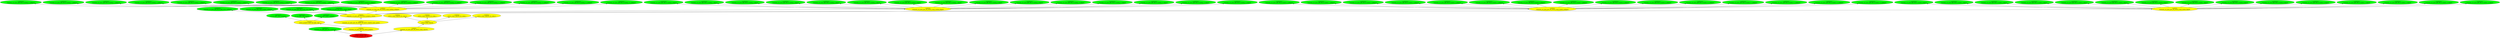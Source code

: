digraph {
rankdir="BT"
ss_tail_light_24px_unflipped [fillcolor=green style="filled" label="<spriteset>\nss_tail_light_24px_unflipped"]
ss_tail_light_24px_flipped [fillcolor=green style="filled" label="<spriteset>\nss_tail_light_24px_flipped"]
ss_tail_light_empty_unflipped [fillcolor=green style="filled" label="<spriteset>\nss_tail_light_empty_unflipped"]
switch_graphics_layer_tail_light_24px [fillcolor=yellow style="filled" label="<switch>\nswitch_graphics_layer_tail_light_24px"]
switch_cargo_capacity_by_cargo_0 [fillcolor=yellow style="filled" label="<switch>\nswitch_cargo_capacity_by_cargo_0"]
switch_cargo_capacity_by_cargo_1 [fillcolor=yellow style="filled" label="<switch>\nswitch_cargo_capacity_by_cargo_1"]
switch_cargo_capacity_by_cargo_2 [fillcolor=yellow style="filled" label="<switch>\nswitch_cargo_capacity_by_cargo_2"]
switch_cargo_capacity_by_cargo_3 [fillcolor=yellow style="filled" label="<switch>\nswitch_cargo_capacity_by_cargo_3"]
switch_cargo_capacity [fillcolor=yellow style="filled" label="<switch>\nswitch_cargo_capacity"]
tarpaulin_car_pony_gen_5B_ss_has_cover_unflipped [fillcolor=green style="filled" label="<spriteset>\ntarpaulin_car_pony_gen_5B_ss_has_cover_unflipped"]
tarpaulin_car_pony_gen_5B_ss_empty_unflipped [fillcolor=green style="filled" label="<spriteset>\ntarpaulin_car_pony_gen_5B_ss_empty_unflipped"]
tarpaulin_car_pony_gen_5B_ss_loading_0_unflipped [fillcolor=green style="filled" label="<spriteset>\ntarpaulin_car_pony_gen_5B_ss_loading_0_unflipped"]
tarpaulin_car_pony_gen_5B_ss_loaded_0_unflipped [fillcolor=green style="filled" label="<spriteset>\ntarpaulin_car_pony_gen_5B_ss_loaded_0_unflipped"]
tarpaulin_car_pony_gen_5B_ss_loading_1_unflipped [fillcolor=green style="filled" label="<spriteset>\ntarpaulin_car_pony_gen_5B_ss_loading_1_unflipped"]
tarpaulin_car_pony_gen_5B_ss_loaded_1_unflipped [fillcolor=green style="filled" label="<spriteset>\ntarpaulin_car_pony_gen_5B_ss_loaded_1_unflipped"]
tarpaulin_car_pony_gen_5B_ss_loading_2_unflipped [fillcolor=green style="filled" label="<spriteset>\ntarpaulin_car_pony_gen_5B_ss_loading_2_unflipped"]
tarpaulin_car_pony_gen_5B_ss_loaded_2_unflipped [fillcolor=green style="filled" label="<spriteset>\ntarpaulin_car_pony_gen_5B_ss_loaded_2_unflipped"]
tarpaulin_car_pony_gen_5B_ss_loading_3_unflipped [fillcolor=green style="filled" label="<spriteset>\ntarpaulin_car_pony_gen_5B_ss_loading_3_unflipped"]
tarpaulin_car_pony_gen_5B_ss_loaded_3_unflipped [fillcolor=green style="filled" label="<spriteset>\ntarpaulin_car_pony_gen_5B_ss_loaded_3_unflipped"]
tarpaulin_car_pony_gen_5B_ss_loading_4_unflipped [fillcolor=green style="filled" label="<spriteset>\ntarpaulin_car_pony_gen_5B_ss_loading_4_unflipped"]
tarpaulin_car_pony_gen_5B_ss_loaded_4_unflipped [fillcolor=green style="filled" label="<spriteset>\ntarpaulin_car_pony_gen_5B_ss_loaded_4_unflipped"]
tarpaulin_car_pony_gen_5B_ss_loading_5_unflipped [fillcolor=green style="filled" label="<spriteset>\ntarpaulin_car_pony_gen_5B_ss_loading_5_unflipped"]
tarpaulin_car_pony_gen_5B_ss_loaded_5_unflipped [fillcolor=green style="filled" label="<spriteset>\ntarpaulin_car_pony_gen_5B_ss_loaded_5_unflipped"]
tarpaulin_car_pony_gen_5B_ss_loading_6_unflipped [fillcolor=green style="filled" label="<spriteset>\ntarpaulin_car_pony_gen_5B_ss_loading_6_unflipped"]
tarpaulin_car_pony_gen_5B_ss_loaded_6_unflipped [fillcolor=green style="filled" label="<spriteset>\ntarpaulin_car_pony_gen_5B_ss_loaded_6_unflipped"]
tarpaulin_car_pony_gen_5B_ss_loading_7_unflipped [fillcolor=green style="filled" label="<spriteset>\ntarpaulin_car_pony_gen_5B_ss_loading_7_unflipped"]
tarpaulin_car_pony_gen_5B_ss_loaded_7_unflipped [fillcolor=green style="filled" label="<spriteset>\ntarpaulin_car_pony_gen_5B_ss_loaded_7_unflipped"]
tarpaulin_car_pony_gen_5B_ss_loading_8_unflipped [fillcolor=green style="filled" label="<spriteset>\ntarpaulin_car_pony_gen_5B_ss_loading_8_unflipped"]
tarpaulin_car_pony_gen_5B_ss_loaded_8_unflipped [fillcolor=green style="filled" label="<spriteset>\ntarpaulin_car_pony_gen_5B_ss_loaded_8_unflipped"]
tarpaulin_car_pony_gen_5B_ss_loading_9_unflipped [fillcolor=green style="filled" label="<spriteset>\ntarpaulin_car_pony_gen_5B_ss_loading_9_unflipped"]
tarpaulin_car_pony_gen_5B_ss_loaded_9_unflipped [fillcolor=green style="filled" label="<spriteset>\ntarpaulin_car_pony_gen_5B_ss_loaded_9_unflipped"]
tarpaulin_car_pony_gen_5B_ss_loading_10_unflipped [fillcolor=green style="filled" label="<spriteset>\ntarpaulin_car_pony_gen_5B_ss_loading_10_unflipped"]
tarpaulin_car_pony_gen_5B_ss_loaded_10_unflipped [fillcolor=green style="filled" label="<spriteset>\ntarpaulin_car_pony_gen_5B_ss_loaded_10_unflipped"]
tarpaulin_car_pony_gen_5B_ss_loading_11_unflipped [fillcolor=green style="filled" label="<spriteset>\ntarpaulin_car_pony_gen_5B_ss_loading_11_unflipped"]
tarpaulin_car_pony_gen_5B_ss_loaded_11_unflipped [fillcolor=green style="filled" label="<spriteset>\ntarpaulin_car_pony_gen_5B_ss_loaded_11_unflipped"]
tarpaulin_car_pony_gen_5B_ss_loading_12_unflipped [fillcolor=green style="filled" label="<spriteset>\ntarpaulin_car_pony_gen_5B_ss_loading_12_unflipped"]
tarpaulin_car_pony_gen_5B_ss_loaded_12_unflipped [fillcolor=green style="filled" label="<spriteset>\ntarpaulin_car_pony_gen_5B_ss_loaded_12_unflipped"]
tarpaulin_car_pony_gen_5B_ss_loading_13_unflipped [fillcolor=green style="filled" label="<spriteset>\ntarpaulin_car_pony_gen_5B_ss_loading_13_unflipped"]
tarpaulin_car_pony_gen_5B_ss_loaded_13_unflipped [fillcolor=green style="filled" label="<spriteset>\ntarpaulin_car_pony_gen_5B_ss_loaded_13_unflipped"]
tarpaulin_car_pony_gen_5B_ss_loading_14_unflipped [fillcolor=green style="filled" label="<spriteset>\ntarpaulin_car_pony_gen_5B_ss_loading_14_unflipped"]
tarpaulin_car_pony_gen_5B_ss_loaded_14_unflipped [fillcolor=green style="filled" label="<spriteset>\ntarpaulin_car_pony_gen_5B_ss_loaded_14_unflipped"]
tarpaulin_car_pony_gen_5B_ss_has_cover_flipped [fillcolor=green style="filled" label="<spriteset>\ntarpaulin_car_pony_gen_5B_ss_has_cover_flipped"]
tarpaulin_car_pony_gen_5B_ss_empty_flipped [fillcolor=green style="filled" label="<spriteset>\ntarpaulin_car_pony_gen_5B_ss_empty_flipped"]
tarpaulin_car_pony_gen_5B_ss_loading_0_flipped [fillcolor=green style="filled" label="<spriteset>\ntarpaulin_car_pony_gen_5B_ss_loading_0_flipped"]
tarpaulin_car_pony_gen_5B_ss_loaded_0_flipped [fillcolor=green style="filled" label="<spriteset>\ntarpaulin_car_pony_gen_5B_ss_loaded_0_flipped"]
tarpaulin_car_pony_gen_5B_ss_loading_1_flipped [fillcolor=green style="filled" label="<spriteset>\ntarpaulin_car_pony_gen_5B_ss_loading_1_flipped"]
tarpaulin_car_pony_gen_5B_ss_loaded_1_flipped [fillcolor=green style="filled" label="<spriteset>\ntarpaulin_car_pony_gen_5B_ss_loaded_1_flipped"]
tarpaulin_car_pony_gen_5B_ss_loading_2_flipped [fillcolor=green style="filled" label="<spriteset>\ntarpaulin_car_pony_gen_5B_ss_loading_2_flipped"]
tarpaulin_car_pony_gen_5B_ss_loaded_2_flipped [fillcolor=green style="filled" label="<spriteset>\ntarpaulin_car_pony_gen_5B_ss_loaded_2_flipped"]
tarpaulin_car_pony_gen_5B_ss_loading_3_flipped [fillcolor=green style="filled" label="<spriteset>\ntarpaulin_car_pony_gen_5B_ss_loading_3_flipped"]
tarpaulin_car_pony_gen_5B_ss_loaded_3_flipped [fillcolor=green style="filled" label="<spriteset>\ntarpaulin_car_pony_gen_5B_ss_loaded_3_flipped"]
tarpaulin_car_pony_gen_5B_ss_loading_4_flipped [fillcolor=green style="filled" label="<spriteset>\ntarpaulin_car_pony_gen_5B_ss_loading_4_flipped"]
tarpaulin_car_pony_gen_5B_ss_loaded_4_flipped [fillcolor=green style="filled" label="<spriteset>\ntarpaulin_car_pony_gen_5B_ss_loaded_4_flipped"]
tarpaulin_car_pony_gen_5B_ss_loading_5_flipped [fillcolor=green style="filled" label="<spriteset>\ntarpaulin_car_pony_gen_5B_ss_loading_5_flipped"]
tarpaulin_car_pony_gen_5B_ss_loaded_5_flipped [fillcolor=green style="filled" label="<spriteset>\ntarpaulin_car_pony_gen_5B_ss_loaded_5_flipped"]
tarpaulin_car_pony_gen_5B_ss_loading_6_flipped [fillcolor=green style="filled" label="<spriteset>\ntarpaulin_car_pony_gen_5B_ss_loading_6_flipped"]
tarpaulin_car_pony_gen_5B_ss_loaded_6_flipped [fillcolor=green style="filled" label="<spriteset>\ntarpaulin_car_pony_gen_5B_ss_loaded_6_flipped"]
tarpaulin_car_pony_gen_5B_ss_loading_7_flipped [fillcolor=green style="filled" label="<spriteset>\ntarpaulin_car_pony_gen_5B_ss_loading_7_flipped"]
tarpaulin_car_pony_gen_5B_ss_loaded_7_flipped [fillcolor=green style="filled" label="<spriteset>\ntarpaulin_car_pony_gen_5B_ss_loaded_7_flipped"]
tarpaulin_car_pony_gen_5B_ss_loading_8_flipped [fillcolor=green style="filled" label="<spriteset>\ntarpaulin_car_pony_gen_5B_ss_loading_8_flipped"]
tarpaulin_car_pony_gen_5B_ss_loaded_8_flipped [fillcolor=green style="filled" label="<spriteset>\ntarpaulin_car_pony_gen_5B_ss_loaded_8_flipped"]
tarpaulin_car_pony_gen_5B_ss_loading_9_flipped [fillcolor=green style="filled" label="<spriteset>\ntarpaulin_car_pony_gen_5B_ss_loading_9_flipped"]
tarpaulin_car_pony_gen_5B_ss_loaded_9_flipped [fillcolor=green style="filled" label="<spriteset>\ntarpaulin_car_pony_gen_5B_ss_loaded_9_flipped"]
tarpaulin_car_pony_gen_5B_ss_loading_10_flipped [fillcolor=green style="filled" label="<spriteset>\ntarpaulin_car_pony_gen_5B_ss_loading_10_flipped"]
tarpaulin_car_pony_gen_5B_ss_loaded_10_flipped [fillcolor=green style="filled" label="<spriteset>\ntarpaulin_car_pony_gen_5B_ss_loaded_10_flipped"]
tarpaulin_car_pony_gen_5B_ss_loading_11_flipped [fillcolor=green style="filled" label="<spriteset>\ntarpaulin_car_pony_gen_5B_ss_loading_11_flipped"]
tarpaulin_car_pony_gen_5B_ss_loaded_11_flipped [fillcolor=green style="filled" label="<spriteset>\ntarpaulin_car_pony_gen_5B_ss_loaded_11_flipped"]
tarpaulin_car_pony_gen_5B_ss_loading_12_flipped [fillcolor=green style="filled" label="<spriteset>\ntarpaulin_car_pony_gen_5B_ss_loading_12_flipped"]
tarpaulin_car_pony_gen_5B_ss_loaded_12_flipped [fillcolor=green style="filled" label="<spriteset>\ntarpaulin_car_pony_gen_5B_ss_loaded_12_flipped"]
tarpaulin_car_pony_gen_5B_ss_loading_13_flipped [fillcolor=green style="filled" label="<spriteset>\ntarpaulin_car_pony_gen_5B_ss_loading_13_flipped"]
tarpaulin_car_pony_gen_5B_ss_loaded_13_flipped [fillcolor=green style="filled" label="<spriteset>\ntarpaulin_car_pony_gen_5B_ss_loaded_13_flipped"]
tarpaulin_car_pony_gen_5B_ss_loading_14_flipped [fillcolor=green style="filled" label="<spriteset>\ntarpaulin_car_pony_gen_5B_ss_loading_14_flipped"]
tarpaulin_car_pony_gen_5B_ss_loaded_14_flipped [fillcolor=green style="filled" label="<spriteset>\ntarpaulin_car_pony_gen_5B_ss_loaded_14_flipped"]
tarpaulin_car_pony_gen_5B_switch_cargo_loading_unflipped [fillcolor=yellow style="filled" label="<switch>\ntarpaulin_car_pony_gen_5B_switch_cargo_loading_unflipped"]
tarpaulin_car_pony_gen_5B_switch_cargo_loading_flipped [fillcolor=yellow style="filled" label="<switch>\ntarpaulin_car_pony_gen_5B_switch_cargo_loading_flipped"]
tarpaulin_car_pony_gen_5B_switch_cargo_loaded_unflipped [fillcolor=yellow style="filled" label="<switch>\ntarpaulin_car_pony_gen_5B_switch_cargo_loaded_unflipped"]
tarpaulin_car_pony_gen_5B_switch_cargo_loaded_flipped [fillcolor=yellow style="filled" label="<switch>\ntarpaulin_car_pony_gen_5B_switch_cargo_loaded_flipped"]
tarpaulin_car_pony_gen_5B_switch_graphics_vehicle [fillcolor=yellow style="filled" label="<switch>\ntarpaulin_car_pony_gen_5B_switch_graphics_vehicle"]
tarpaulin_car_pony_gen_5B_ss_purchase [fillcolor=green style="filled" label="<spriteset>\ntarpaulin_car_pony_gen_5B_ss_purchase"]
tarpaulin_car_pony_gen_5B_switch_set_layers_register_more_sprites [fillcolor=yellow style="filled" label="<switch>\ntarpaulin_car_pony_gen_5B_switch_set_layers_register_more_sprites"]
tarpaulin_car_pony_gen_5B_switch_graphics [fillcolor=yellow style="filled" label="<switch>\ntarpaulin_car_pony_gen_5B_switch_graphics"]
tarpaulin_car_pony_gen_5B_switch_cargo_capacity [fillcolor=yellow style="filled" label="<switch>\ntarpaulin_car_pony_gen_5B_switch_cargo_capacity"]
tarpaulin_car_pony_gen_5B [fillcolor=red style="filled" label="<FEAT_TRAINS 340>\ntarpaulin_car_pony_gen_5B"]
tarpaulin_car_pony_gen_5B_switch_graphics_vehicle->tarpaulin_car_pony_gen_5B_ss_has_cover_flipped
tarpaulin_car_pony_gen_5B_switch_cargo_loaded_flipped->tarpaulin_car_pony_gen_5B_ss_loaded_12_flipped
tarpaulin_car_pony_gen_5B_switch_graphics_vehicle->tarpaulin_car_pony_gen_5B_ss_empty_flipped
tarpaulin_car_pony_gen_5B_switch_graphics_vehicle->tarpaulin_car_pony_gen_5B_ss_empty_unflipped
tarpaulin_car_pony_gen_5B_switch_cargo_loading_flipped->tarpaulin_car_pony_gen_5B_ss_loading_3_flipped
tarpaulin_car_pony_gen_5B_switch_cargo_loading_flipped->tarpaulin_car_pony_gen_5B_ss_loading_5_flipped
tarpaulin_car_pony_gen_5B_switch_cargo_loading_unflipped->tarpaulin_car_pony_gen_5B_ss_loading_2_unflipped
tarpaulin_car_pony_gen_5B_switch_cargo_loading_flipped->tarpaulin_car_pony_gen_5B_ss_loading_4_flipped
tarpaulin_car_pony_gen_5B_switch_cargo_loading_flipped->tarpaulin_car_pony_gen_5B_ss_loading_13_flipped
tarpaulin_car_pony_gen_5B_switch_cargo_loading_unflipped->tarpaulin_car_pony_gen_5B_ss_loading_14_unflipped
switch_graphics_layer_tail_light_24px->ss_tail_light_empty_unflipped
tarpaulin_car_pony_gen_5B_switch_cargo_loading_unflipped->tarpaulin_car_pony_gen_5B_ss_loading_9_unflipped
tarpaulin_car_pony_gen_5B_switch_cargo_loading_unflipped->tarpaulin_car_pony_gen_5B_ss_loading_13_unflipped
tarpaulin_car_pony_gen_5B_switch_graphics_vehicle->tarpaulin_car_pony_gen_5B_switch_cargo_loading_flipped
tarpaulin_car_pony_gen_5B_switch_cargo_loading_unflipped->tarpaulin_car_pony_gen_5B_ss_loading_11_unflipped
tarpaulin_car_pony_gen_5B->tarpaulin_car_pony_gen_5B_switch_cargo_capacity
tarpaulin_car_pony_gen_5B_switch_cargo_loaded_flipped->tarpaulin_car_pony_gen_5B_ss_loaded_5_flipped
tarpaulin_car_pony_gen_5B_switch_cargo_loading_unflipped->tarpaulin_car_pony_gen_5B_ss_loading_10_unflipped
tarpaulin_car_pony_gen_5B_switch_cargo_loading_flipped->tarpaulin_car_pony_gen_5B_ss_loading_10_flipped
tarpaulin_car_pony_gen_5B_switch_cargo_loading_unflipped->tarpaulin_car_pony_gen_5B_ss_loading_4_unflipped
tarpaulin_car_pony_gen_5B_switch_cargo_loaded_unflipped->tarpaulin_car_pony_gen_5B_ss_loaded_1_unflipped
tarpaulin_car_pony_gen_5B_switch_set_layers_register_more_sprites->tarpaulin_car_pony_gen_5B_switch_graphics_vehicle
tarpaulin_car_pony_gen_5B->tarpaulin_car_pony_gen_5B_ss_purchase
tarpaulin_car_pony_gen_5B_switch_cargo_loaded_unflipped->tarpaulin_car_pony_gen_5B_ss_loaded_4_unflipped
tarpaulin_car_pony_gen_5B_switch_cargo_loaded_unflipped->tarpaulin_car_pony_gen_5B_ss_loaded_3_unflipped
tarpaulin_car_pony_gen_5B_switch_graphics->switch_graphics_layer_tail_light_24px
switch_cargo_capacity->switch_cargo_capacity_by_cargo_1
tarpaulin_car_pony_gen_5B_switch_cargo_loaded_unflipped->tarpaulin_car_pony_gen_5B_ss_loaded_9_unflipped
tarpaulin_car_pony_gen_5B_switch_cargo_loading_flipped->tarpaulin_car_pony_gen_5B_ss_loading_14_flipped
tarpaulin_car_pony_gen_5B_switch_cargo_loaded_flipped->tarpaulin_car_pony_gen_5B_ss_loaded_13_flipped
tarpaulin_car_pony_gen_5B_switch_cargo_loading_flipped->tarpaulin_car_pony_gen_5B_ss_loading_9_flipped
tarpaulin_car_pony_gen_5B_switch_cargo_loading_flipped->tarpaulin_car_pony_gen_5B_ss_loading_11_flipped
switch_graphics_layer_tail_light_24px->ss_tail_light_24px_unflipped
tarpaulin_car_pony_gen_5B_switch_cargo_loading_unflipped->tarpaulin_car_pony_gen_5B_ss_loading_3_unflipped
tarpaulin_car_pony_gen_5B_switch_cargo_loading_unflipped->tarpaulin_car_pony_gen_5B_ss_loading_1_unflipped
tarpaulin_car_pony_gen_5B_switch_cargo_loaded_unflipped->tarpaulin_car_pony_gen_5B_ss_loaded_2_unflipped
tarpaulin_car_pony_gen_5B_switch_graphics_vehicle->tarpaulin_car_pony_gen_5B_switch_cargo_loaded_unflipped
tarpaulin_car_pony_gen_5B_switch_cargo_loaded_flipped->tarpaulin_car_pony_gen_5B_ss_loaded_4_flipped
tarpaulin_car_pony_gen_5B_switch_graphics->tarpaulin_car_pony_gen_5B_switch_set_layers_register_more_sprites
tarpaulin_car_pony_gen_5B_switch_cargo_loading_unflipped->tarpaulin_car_pony_gen_5B_ss_loading_0_unflipped
tarpaulin_car_pony_gen_5B_switch_cargo_loaded_unflipped->tarpaulin_car_pony_gen_5B_ss_loaded_10_unflipped
switch_graphics_layer_tail_light_24px->ss_tail_light_24px_flipped
tarpaulin_car_pony_gen_5B_switch_cargo_loaded_unflipped->tarpaulin_car_pony_gen_5B_ss_loaded_0_unflipped
tarpaulin_car_pony_gen_5B_switch_cargo_loading_flipped->tarpaulin_car_pony_gen_5B_ss_loading_12_flipped
switch_cargo_capacity->switch_cargo_capacity_by_cargo_3
tarpaulin_car_pony_gen_5B_switch_cargo_loaded_unflipped->tarpaulin_car_pony_gen_5B_ss_loaded_14_unflipped
tarpaulin_car_pony_gen_5B_switch_cargo_loading_unflipped->tarpaulin_car_pony_gen_5B_ss_loading_12_unflipped
switch_cargo_capacity->switch_cargo_capacity_by_cargo_0
tarpaulin_car_pony_gen_5B_switch_cargo_loaded_unflipped->tarpaulin_car_pony_gen_5B_ss_loaded_12_unflipped
tarpaulin_car_pony_gen_5B_switch_cargo_loaded_unflipped->tarpaulin_car_pony_gen_5B_ss_loaded_7_unflipped
tarpaulin_car_pony_gen_5B_switch_cargo_capacity->switch_cargo_capacity
tarpaulin_car_pony_gen_5B_switch_cargo_loaded_flipped->tarpaulin_car_pony_gen_5B_ss_loaded_8_flipped
tarpaulin_car_pony_gen_5B_switch_cargo_loaded_flipped->tarpaulin_car_pony_gen_5B_ss_loaded_9_flipped
tarpaulin_car_pony_gen_5B_switch_cargo_loading_flipped->tarpaulin_car_pony_gen_5B_ss_loading_2_flipped
tarpaulin_car_pony_gen_5B_switch_cargo_loaded_unflipped->tarpaulin_car_pony_gen_5B_ss_loaded_13_unflipped
tarpaulin_car_pony_gen_5B_switch_cargo_loading_flipped->tarpaulin_car_pony_gen_5B_ss_loading_6_flipped
tarpaulin_car_pony_gen_5B_switch_cargo_loading_unflipped->tarpaulin_car_pony_gen_5B_ss_loading_7_unflipped
tarpaulin_car_pony_gen_5B_switch_cargo_loaded_flipped->tarpaulin_car_pony_gen_5B_ss_loaded_0_flipped
tarpaulin_car_pony_gen_5B_switch_cargo_loaded_flipped->tarpaulin_car_pony_gen_5B_ss_loaded_10_flipped
tarpaulin_car_pony_gen_5B_switch_cargo_loading_unflipped->tarpaulin_car_pony_gen_5B_ss_loading_8_unflipped
tarpaulin_car_pony_gen_5B_switch_cargo_loaded_flipped->tarpaulin_car_pony_gen_5B_ss_loaded_6_flipped
tarpaulin_car_pony_gen_5B_switch_cargo_loading_flipped->tarpaulin_car_pony_gen_5B_ss_loading_0_flipped
tarpaulin_car_pony_gen_5B_switch_cargo_loading_unflipped->tarpaulin_car_pony_gen_5B_ss_loading_5_unflipped
tarpaulin_car_pony_gen_5B_switch_graphics_vehicle->tarpaulin_car_pony_gen_5B_ss_has_cover_unflipped
tarpaulin_car_pony_gen_5B_switch_cargo_loaded_unflipped->tarpaulin_car_pony_gen_5B_ss_loaded_11_unflipped
tarpaulin_car_pony_gen_5B_switch_graphics_vehicle->tarpaulin_car_pony_gen_5B_switch_cargo_loading_unflipped
tarpaulin_car_pony_gen_5B_switch_cargo_loaded_flipped->tarpaulin_car_pony_gen_5B_ss_loaded_2_flipped
tarpaulin_car_pony_gen_5B_switch_cargo_loading_flipped->tarpaulin_car_pony_gen_5B_ss_loading_1_flipped
tarpaulin_car_pony_gen_5B_switch_cargo_loaded_flipped->tarpaulin_car_pony_gen_5B_ss_loaded_1_flipped
tarpaulin_car_pony_gen_5B_switch_cargo_loaded_unflipped->tarpaulin_car_pony_gen_5B_ss_loaded_6_unflipped
tarpaulin_car_pony_gen_5B_switch_cargo_loading_flipped->tarpaulin_car_pony_gen_5B_ss_loading_7_flipped
tarpaulin_car_pony_gen_5B_switch_cargo_loaded_flipped->tarpaulin_car_pony_gen_5B_ss_loaded_3_flipped
tarpaulin_car_pony_gen_5B->tarpaulin_car_pony_gen_5B_switch_graphics
tarpaulin_car_pony_gen_5B_switch_graphics_vehicle->tarpaulin_car_pony_gen_5B_switch_cargo_loaded_flipped
tarpaulin_car_pony_gen_5B_switch_cargo_loaded_flipped->tarpaulin_car_pony_gen_5B_ss_loaded_7_flipped
tarpaulin_car_pony_gen_5B_switch_cargo_loaded_flipped->tarpaulin_car_pony_gen_5B_ss_loaded_14_flipped
tarpaulin_car_pony_gen_5B_switch_cargo_loaded_unflipped->tarpaulin_car_pony_gen_5B_ss_loaded_8_unflipped
tarpaulin_car_pony_gen_5B_switch_cargo_loaded_unflipped->tarpaulin_car_pony_gen_5B_ss_loaded_5_unflipped
tarpaulin_car_pony_gen_5B_switch_cargo_loading_flipped->tarpaulin_car_pony_gen_5B_ss_loading_8_flipped
switch_cargo_capacity->switch_cargo_capacity_by_cargo_2
tarpaulin_car_pony_gen_5B_switch_cargo_loading_unflipped->tarpaulin_car_pony_gen_5B_ss_loading_6_unflipped
tarpaulin_car_pony_gen_5B_switch_cargo_loaded_flipped->tarpaulin_car_pony_gen_5B_ss_loaded_11_flipped
}
